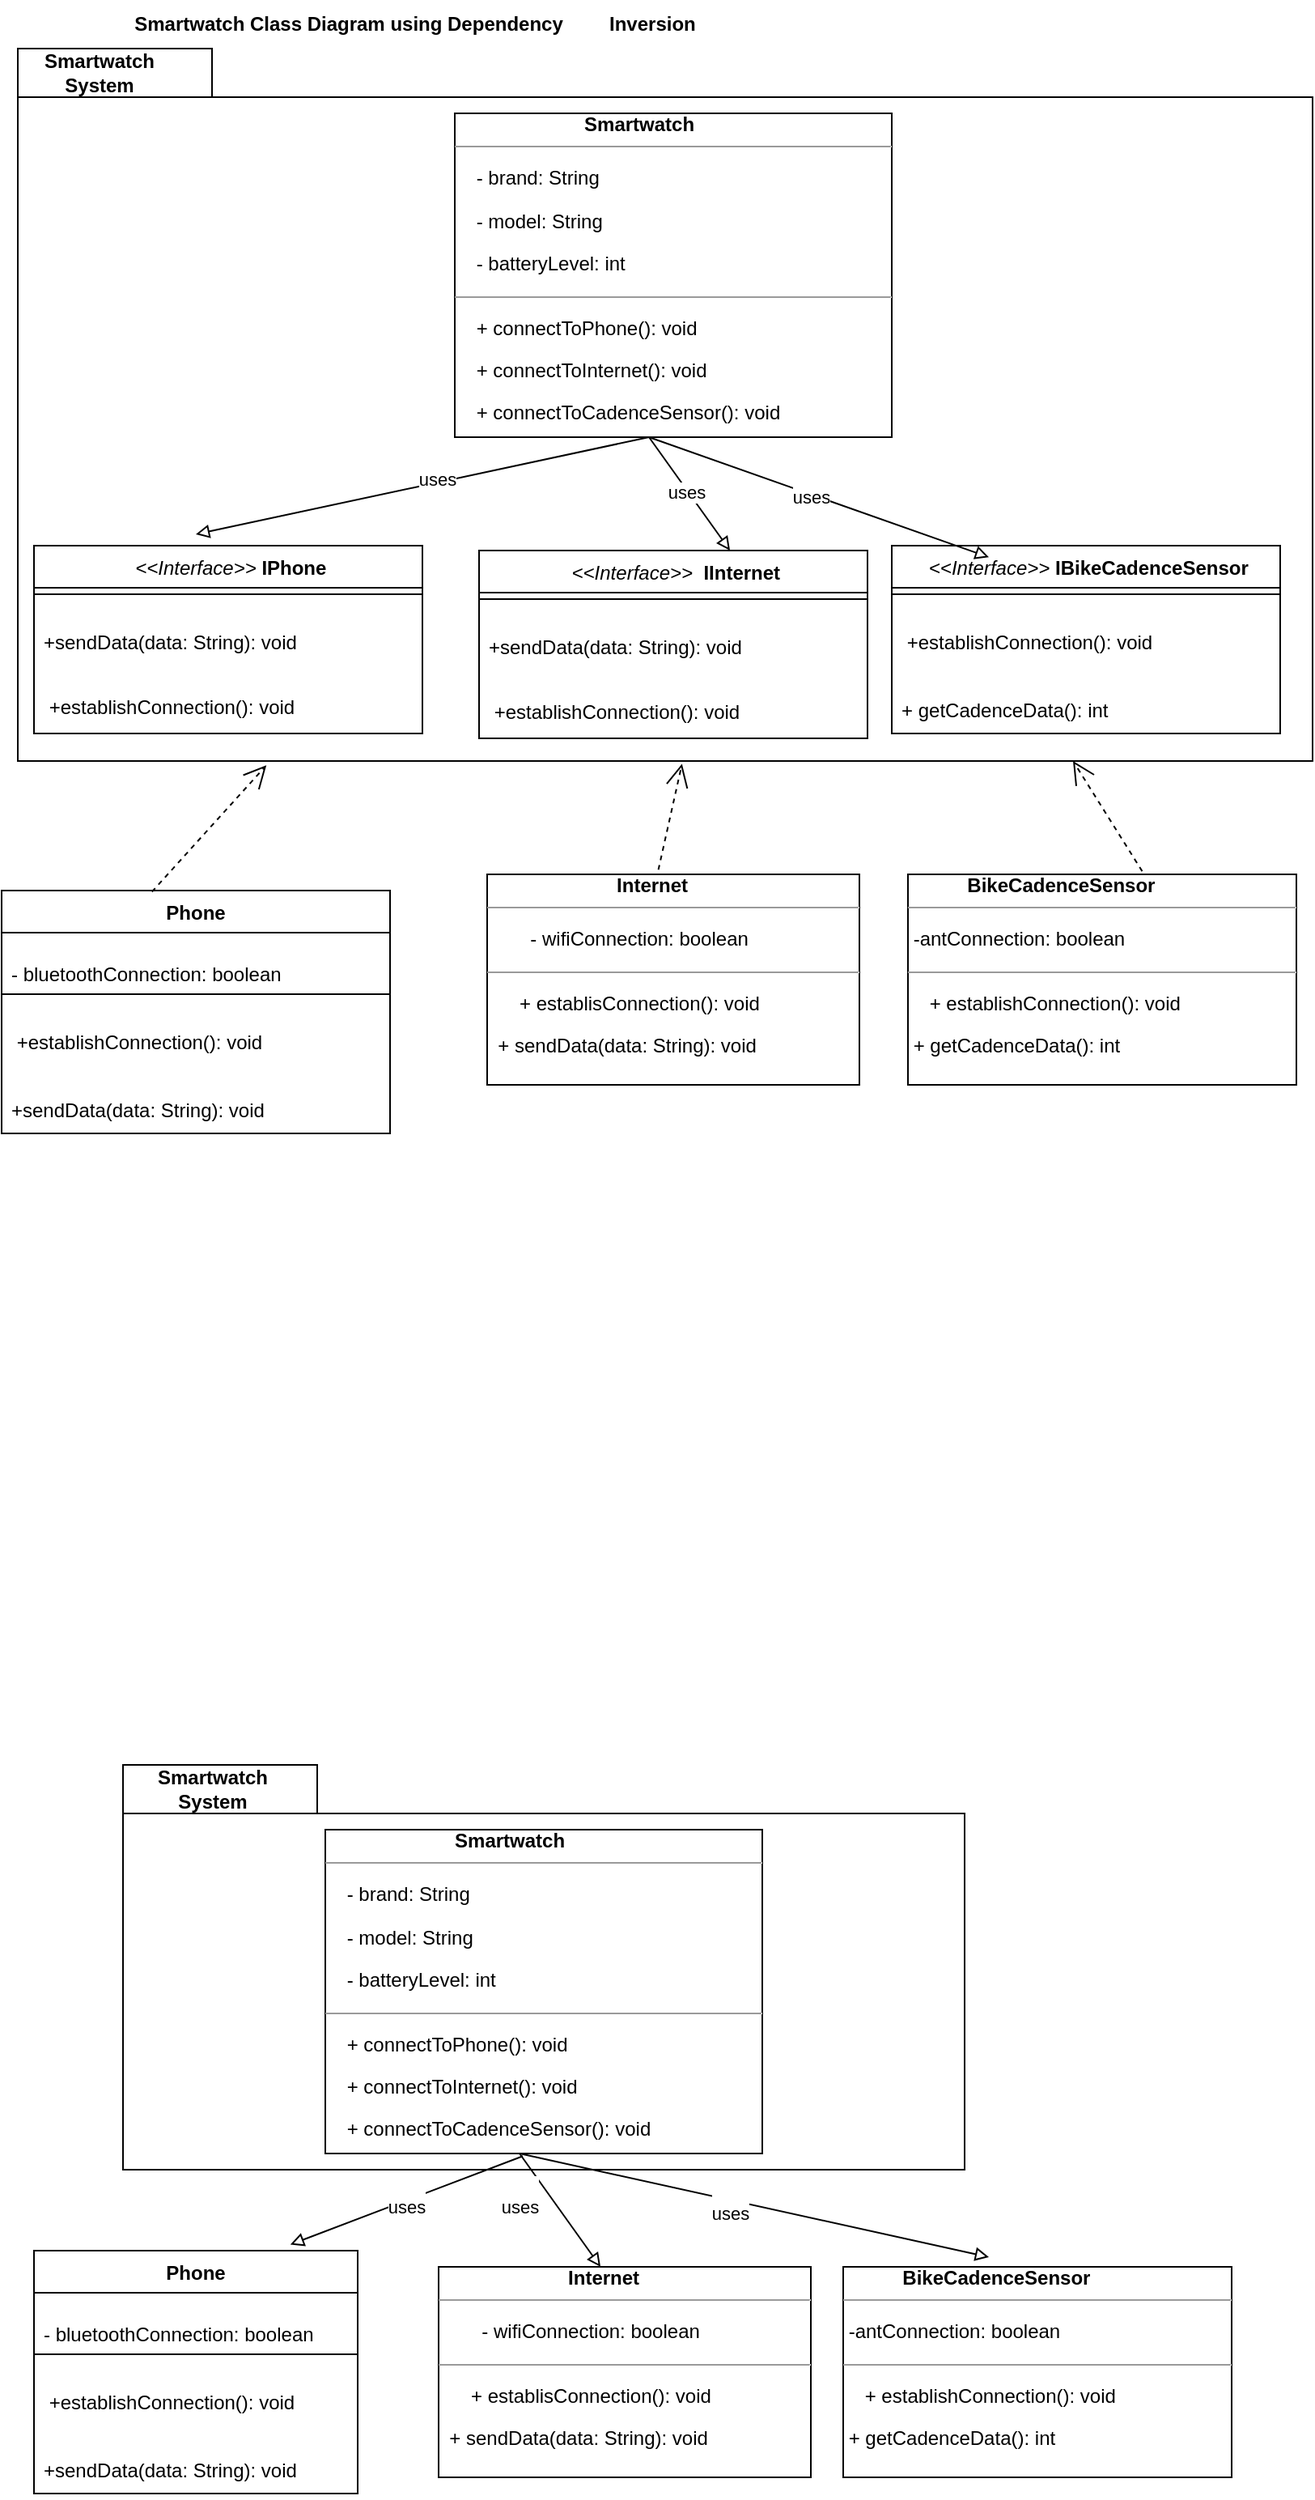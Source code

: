 <mxfile version="22.1.3" type="github">
  <diagram name="Page-1" id="DkKVMScl8lwrm83scWRC">
    <mxGraphModel dx="947" dy="1519" grid="1" gridSize="10" guides="1" tooltips="1" connect="1" arrows="1" fold="1" page="1" pageScale="1" pageWidth="850" pageHeight="1100" math="0" shadow="0">
      <root>
        <mxCell id="0" />
        <mxCell id="1" parent="0" />
        <mxCell id="_1HCicG4u0PcO_wvaeoa-1" value="" style="shape=folder;fontStyle=1;spacingTop=10;tabWidth=120;tabHeight=30;tabPosition=left;html=1;whiteSpace=wrap;" vertex="1" parent="1">
          <mxGeometry x="30" y="-1050" width="800" height="440" as="geometry" />
        </mxCell>
        <mxCell id="_1HCicG4u0PcO_wvaeoa-5" value="Smartwatch&lt;br/&gt;System" style="text;align=center;fontStyle=1;verticalAlign=middle;spacingLeft=3;spacingRight=3;strokeColor=none;rotatable=0;points=[[0,0.5],[1,0.5]];portConstraint=eastwest;html=1;" vertex="1" parent="1">
          <mxGeometry x="30" y="-1050" width="100" height="30" as="geometry" />
        </mxCell>
        <mxCell id="_1HCicG4u0PcO_wvaeoa-11" value="Phone" style="swimlane;fontStyle=1;align=center;verticalAlign=top;childLayout=stackLayout;horizontal=1;startSize=26;horizontalStack=0;resizeParent=1;resizeParentMax=0;resizeLast=0;collapsible=1;marginBottom=0;whiteSpace=wrap;html=1;" vertex="1" parent="1">
          <mxGeometry x="20" y="-530" width="240" height="150" as="geometry" />
        </mxCell>
        <mxCell id="_1HCicG4u0PcO_wvaeoa-12" value="&lt;p class=&quot;MsoNormal&quot;&gt;- bluetoothConnection: boolean&lt;/p&gt;" style="text;strokeColor=none;fillColor=none;align=left;verticalAlign=top;spacingLeft=4;spacingRight=4;overflow=hidden;rotatable=0;points=[[0,0.5],[1,0.5]];portConstraint=eastwest;whiteSpace=wrap;html=1;" vertex="1" parent="_1HCicG4u0PcO_wvaeoa-11">
          <mxGeometry y="26" width="240" height="34" as="geometry" />
        </mxCell>
        <mxCell id="_1HCicG4u0PcO_wvaeoa-13" value="" style="line;strokeWidth=1;fillColor=none;align=left;verticalAlign=middle;spacingTop=-1;spacingLeft=3;spacingRight=3;rotatable=0;labelPosition=right;points=[];portConstraint=eastwest;strokeColor=inherit;" vertex="1" parent="_1HCicG4u0PcO_wvaeoa-11">
          <mxGeometry y="60" width="240" height="8" as="geometry" />
        </mxCell>
        <mxCell id="_1HCicG4u0PcO_wvaeoa-16" value="&lt;p class=&quot;MsoNormal&quot;&gt;&amp;nbsp;+establishConnection(): void&lt;br&gt;&lt;/p&gt;" style="text;strokeColor=none;fillColor=none;align=left;verticalAlign=top;spacingLeft=4;spacingRight=4;overflow=hidden;rotatable=0;points=[[0,0.5],[1,0.5]];portConstraint=eastwest;whiteSpace=wrap;html=1;" vertex="1" parent="_1HCicG4u0PcO_wvaeoa-11">
          <mxGeometry y="68" width="240" height="42" as="geometry" />
        </mxCell>
        <mxCell id="_1HCicG4u0PcO_wvaeoa-14" value="&lt;p class=&quot;MsoNormal&quot;&gt;&lt;/p&gt;&lt;p class=&quot;MsoNormal&quot;&gt;&lt;span lang=&quot;en-KE&quot;&gt;+sendData(data: String): void&lt;/span&gt;&lt;/p&gt;" style="text;strokeColor=none;fillColor=none;align=left;verticalAlign=top;spacingLeft=4;spacingRight=4;overflow=hidden;rotatable=0;points=[[0,0.5],[1,0.5]];portConstraint=eastwest;whiteSpace=wrap;html=1;" vertex="1" parent="_1HCicG4u0PcO_wvaeoa-11">
          <mxGeometry y="110" width="240" height="40" as="geometry" />
        </mxCell>
        <mxCell id="_1HCicG4u0PcO_wvaeoa-15" value="&amp;nbsp; &amp;nbsp; &amp;nbsp; &amp;nbsp; &amp;nbsp; &amp;nbsp; &amp;nbsp; &amp;nbsp; &amp;nbsp; &amp;nbsp; &amp;nbsp; &amp;nbsp;&lt;b&gt; Smartwatch&lt;/b&gt;&amp;nbsp;&lt;br&gt;&lt;hr size=&quot;1&quot;&gt;&lt;p class=&quot;MsoNormal&quot;&gt;&amp;nbsp; &amp;nbsp; - brand: String&lt;/p&gt;&lt;p class=&quot;MsoNormal&quot;&gt;&lt;span lang=&quot;EN-US&quot;&gt;&amp;nbsp;&amp;nbsp;&amp;nbsp; - model: String&lt;/span&gt;&lt;/p&gt;&lt;p class=&quot;MsoNormal&quot;&gt;&lt;span lang=&quot;EN-US&quot;&gt;&amp;nbsp;&amp;nbsp;&amp;nbsp; - batteryLevel: int&lt;/span&gt;&lt;/p&gt;&lt;hr size=&quot;1&quot;&gt;&lt;p class=&quot;MsoNormal&quot;&gt;&amp;nbsp; &amp;nbsp; + connectToPhone(): void&lt;/p&gt;&lt;p class=&quot;MsoNormal&quot;&gt;&lt;span lang=&quot;EN-US&quot;&gt;&amp;nbsp;&amp;nbsp;&amp;nbsp; + connectToInternet(): void&lt;/span&gt;&lt;/p&gt;&lt;p class=&quot;MsoNormal&quot;&gt;&lt;span lang=&quot;EN-US&quot;&gt;&amp;nbsp;&amp;nbsp;&amp;nbsp; + connectToCadenceSensor(): void&lt;/span&gt;&lt;/p&gt;" style="verticalAlign=top;align=left;overflow=fill;fontSize=12;fontFamily=Helvetica;html=1;whiteSpace=wrap;" vertex="1" parent="1">
          <mxGeometry x="300" y="-1010" width="270" height="200" as="geometry" />
        </mxCell>
        <mxCell id="_1HCicG4u0PcO_wvaeoa-19" value="&amp;nbsp; &amp;nbsp; &amp;nbsp; &amp;nbsp; &amp;nbsp; &amp;nbsp; &amp;nbsp; &amp;nbsp; &amp;nbsp; &amp;nbsp; &amp;nbsp; &lt;b&gt;&amp;nbsp;&amp;nbsp;Internet&lt;/b&gt;&lt;br&gt;&lt;hr size=&quot;1&quot;&gt;&lt;p class=&quot;MsoNormal&quot;&gt;&amp;nbsp; &amp;nbsp; &amp;nbsp;&amp;nbsp;&amp;nbsp; &lt;span style=&quot;background-color: initial;&quot;&gt;- wifiConnection: boolean&lt;/span&gt;&lt;br&gt;&lt;/p&gt;&lt;p class=&quot;MsoNormal&quot;&gt;&lt;span lang=&quot;EN-US&quot;&gt;&lt;/span&gt;&lt;/p&gt;&lt;hr size=&quot;1&quot;&gt;&lt;p class=&quot;MsoNormal&quot;&gt;&amp;nbsp; &amp;nbsp;&amp;nbsp;&amp;nbsp; &lt;span style=&quot;background-color: initial;&quot;&gt;+ establisConnection(): void&lt;/span&gt;&lt;/p&gt;&lt;span style=&quot;background-color: initial;&quot;&gt;&amp;nbsp; + sendData(data: String): void&lt;/span&gt;" style="verticalAlign=top;align=left;overflow=fill;fontSize=12;fontFamily=Helvetica;html=1;whiteSpace=wrap;" vertex="1" parent="1">
          <mxGeometry x="320" y="-540" width="230" height="130" as="geometry" />
        </mxCell>
        <mxCell id="_1HCicG4u0PcO_wvaeoa-20" value="&amp;nbsp; &amp;nbsp; &amp;nbsp; &amp;nbsp; &amp;nbsp; &lt;b&gt;&amp;nbsp;BikeCadenceSensor&amp;nbsp;&lt;/b&gt;&lt;br&gt;&lt;hr size=&quot;1&quot;&gt;&lt;p class=&quot;MsoNormal&quot;&gt;&amp;nbsp;-antConnection: boolean&lt;br&gt;&lt;/p&gt;&lt;p class=&quot;MsoNormal&quot;&gt;&lt;span lang=&quot;EN-US&quot;&gt;&lt;/span&gt;&lt;/p&gt;&lt;p class=&quot;MsoNormal&quot;&gt;&lt;span lang=&quot;EN-US&quot;&gt;&lt;/span&gt;&lt;/p&gt;&lt;hr size=&quot;1&quot;&gt;&lt;p class=&quot;MsoNormal&quot;&gt;&amp;nbsp;&amp;nbsp;&amp;nbsp; &lt;span style=&quot;background-color: initial;&quot;&gt;+ establishConnection(): void&lt;/span&gt;&lt;/p&gt;&lt;p class=&quot;MsoNormal&quot;&gt;&lt;span lang=&quot;EN-US&quot;&gt;&amp;nbsp;+ getCadenceData(): int&lt;/span&gt;&lt;/p&gt;" style="verticalAlign=top;align=left;overflow=fill;fontSize=12;fontFamily=Helvetica;html=1;whiteSpace=wrap;" vertex="1" parent="1">
          <mxGeometry x="580" y="-540" width="240" height="130" as="geometry" />
        </mxCell>
        <mxCell id="_1HCicG4u0PcO_wvaeoa-22" value="&lt;i style=&quot;border-color: var(--border-color); font-weight: 400;&quot;&gt;&amp;nbsp;&amp;lt;&amp;lt;Interface&amp;gt;&amp;gt;&amp;nbsp;&lt;/i&gt;IPhone" style="swimlane;fontStyle=1;align=center;verticalAlign=top;childLayout=stackLayout;horizontal=1;startSize=26;horizontalStack=0;resizeParent=1;resizeParentMax=0;resizeLast=0;collapsible=1;marginBottom=0;whiteSpace=wrap;html=1;" vertex="1" parent="1">
          <mxGeometry x="40" y="-743" width="240" height="116" as="geometry" />
        </mxCell>
        <mxCell id="_1HCicG4u0PcO_wvaeoa-24" value="" style="line;strokeWidth=1;fillColor=none;align=left;verticalAlign=middle;spacingTop=-1;spacingLeft=3;spacingRight=3;rotatable=0;labelPosition=right;points=[];portConstraint=eastwest;strokeColor=inherit;" vertex="1" parent="_1HCicG4u0PcO_wvaeoa-22">
          <mxGeometry y="26" width="240" height="8" as="geometry" />
        </mxCell>
        <mxCell id="_1HCicG4u0PcO_wvaeoa-26" value="&lt;p class=&quot;MsoNormal&quot;&gt;&lt;/p&gt;&lt;p class=&quot;MsoNormal&quot;&gt;&lt;span lang=&quot;en-KE&quot;&gt;+sendData(data: String): void&lt;/span&gt;&lt;/p&gt;" style="text;strokeColor=none;fillColor=none;align=left;verticalAlign=top;spacingLeft=4;spacingRight=4;overflow=hidden;rotatable=0;points=[[0,0.5],[1,0.5]];portConstraint=eastwest;whiteSpace=wrap;html=1;" vertex="1" parent="_1HCicG4u0PcO_wvaeoa-22">
          <mxGeometry y="34" width="240" height="40" as="geometry" />
        </mxCell>
        <mxCell id="_1HCicG4u0PcO_wvaeoa-25" value="&lt;p class=&quot;MsoNormal&quot;&gt;&amp;nbsp;+establishConnection(): void&lt;br&gt;&lt;/p&gt;" style="text;strokeColor=none;fillColor=none;align=left;verticalAlign=top;spacingLeft=4;spacingRight=4;overflow=hidden;rotatable=0;points=[[0,0.5],[1,0.5]];portConstraint=eastwest;whiteSpace=wrap;html=1;" vertex="1" parent="_1HCicG4u0PcO_wvaeoa-22">
          <mxGeometry y="74" width="240" height="42" as="geometry" />
        </mxCell>
        <mxCell id="_1HCicG4u0PcO_wvaeoa-32" value="&lt;i style=&quot;border-color: var(--border-color); font-weight: 400;&quot;&gt;&amp;nbsp;&amp;lt;&amp;lt;Interface&amp;gt;&amp;gt;&amp;nbsp;&lt;/i&gt;&lt;b style=&quot;border-color: var(--border-color); text-align: left;&quot;&gt;IBikeCadenceSensor&lt;/b&gt;" style="swimlane;fontStyle=1;align=center;verticalAlign=top;childLayout=stackLayout;horizontal=1;startSize=26;horizontalStack=0;resizeParent=1;resizeParentMax=0;resizeLast=0;collapsible=1;marginBottom=0;whiteSpace=wrap;html=1;" vertex="1" parent="1">
          <mxGeometry x="570" y="-743" width="240" height="116" as="geometry" />
        </mxCell>
        <mxCell id="_1HCicG4u0PcO_wvaeoa-33" value="" style="line;strokeWidth=1;fillColor=none;align=left;verticalAlign=middle;spacingTop=-1;spacingLeft=3;spacingRight=3;rotatable=0;labelPosition=right;points=[];portConstraint=eastwest;strokeColor=inherit;" vertex="1" parent="_1HCicG4u0PcO_wvaeoa-32">
          <mxGeometry y="26" width="240" height="8" as="geometry" />
        </mxCell>
        <mxCell id="_1HCicG4u0PcO_wvaeoa-34" value="&lt;p class=&quot;MsoNormal&quot;&gt;&amp;nbsp;+establishConnection(): void&lt;br&gt;&lt;/p&gt;" style="text;strokeColor=none;fillColor=none;align=left;verticalAlign=top;spacingLeft=4;spacingRight=4;overflow=hidden;rotatable=0;points=[[0,0.5],[1,0.5]];portConstraint=eastwest;whiteSpace=wrap;html=1;" vertex="1" parent="_1HCicG4u0PcO_wvaeoa-32">
          <mxGeometry y="34" width="240" height="42" as="geometry" />
        </mxCell>
        <mxCell id="_1HCicG4u0PcO_wvaeoa-35" value="&lt;p class=&quot;MsoNormal&quot;&gt;&lt;/p&gt;&lt;p class=&quot;MsoNormal&quot;&gt;+ getCadenceData(): int&lt;br&gt;&lt;/p&gt;" style="text;strokeColor=none;fillColor=none;align=left;verticalAlign=top;spacingLeft=4;spacingRight=4;overflow=hidden;rotatable=0;points=[[0,0.5],[1,0.5]];portConstraint=eastwest;whiteSpace=wrap;html=1;" vertex="1" parent="_1HCicG4u0PcO_wvaeoa-32">
          <mxGeometry y="76" width="240" height="40" as="geometry" />
        </mxCell>
        <mxCell id="_1HCicG4u0PcO_wvaeoa-36" value="&lt;i style=&quot;border-color: var(--border-color); font-weight: 400;&quot;&gt;&amp;nbsp;&amp;lt;&amp;lt;Interface&amp;gt;&amp;gt;&amp;nbsp;&lt;/i&gt;&lt;b style=&quot;border-color: var(--border-color); text-align: left;&quot;&gt;&amp;nbsp;IInternet&lt;/b&gt;" style="swimlane;fontStyle=1;align=center;verticalAlign=top;childLayout=stackLayout;horizontal=1;startSize=26;horizontalStack=0;resizeParent=1;resizeParentMax=0;resizeLast=0;collapsible=1;marginBottom=0;whiteSpace=wrap;html=1;" vertex="1" parent="1">
          <mxGeometry x="315" y="-740" width="240" height="116" as="geometry" />
        </mxCell>
        <mxCell id="_1HCicG4u0PcO_wvaeoa-37" value="" style="line;strokeWidth=1;fillColor=none;align=left;verticalAlign=middle;spacingTop=-1;spacingLeft=3;spacingRight=3;rotatable=0;labelPosition=right;points=[];portConstraint=eastwest;strokeColor=inherit;" vertex="1" parent="_1HCicG4u0PcO_wvaeoa-36">
          <mxGeometry y="26" width="240" height="8" as="geometry" />
        </mxCell>
        <mxCell id="_1HCicG4u0PcO_wvaeoa-39" value="&lt;p class=&quot;MsoNormal&quot;&gt;&lt;/p&gt;&lt;p class=&quot;MsoNormal&quot;&gt;&lt;span lang=&quot;en-KE&quot;&gt;+sendData(data: String): void&lt;/span&gt;&lt;/p&gt;" style="text;strokeColor=none;fillColor=none;align=left;verticalAlign=top;spacingLeft=4;spacingRight=4;overflow=hidden;rotatable=0;points=[[0,0.5],[1,0.5]];portConstraint=eastwest;whiteSpace=wrap;html=1;" vertex="1" parent="_1HCicG4u0PcO_wvaeoa-36">
          <mxGeometry y="34" width="240" height="40" as="geometry" />
        </mxCell>
        <mxCell id="_1HCicG4u0PcO_wvaeoa-38" value="&lt;p class=&quot;MsoNormal&quot;&gt;&amp;nbsp;+establishConnection(): void&lt;br&gt;&lt;/p&gt;" style="text;strokeColor=none;fillColor=none;align=left;verticalAlign=top;spacingLeft=4;spacingRight=4;overflow=hidden;rotatable=0;points=[[0,0.5],[1,0.5]];portConstraint=eastwest;whiteSpace=wrap;html=1;" vertex="1" parent="_1HCicG4u0PcO_wvaeoa-36">
          <mxGeometry y="74" width="240" height="42" as="geometry" />
        </mxCell>
        <mxCell id="_1HCicG4u0PcO_wvaeoa-44" value="" style="endArrow=open;endSize=12;dashed=1;html=1;rounded=0;entryX=0.192;entryY=1.006;entryDx=0;entryDy=0;entryPerimeter=0;exitX=0.387;exitY=0.005;exitDx=0;exitDy=0;exitPerimeter=0;" edge="1" parent="1" source="_1HCicG4u0PcO_wvaeoa-11" target="_1HCicG4u0PcO_wvaeoa-1">
          <mxGeometry width="160" relative="1" as="geometry">
            <mxPoint x="110" y="-560" as="sourcePoint" />
            <mxPoint x="270" y="-560" as="targetPoint" />
          </mxGeometry>
        </mxCell>
        <mxCell id="_1HCicG4u0PcO_wvaeoa-45" value="" style="endArrow=open;endSize=12;dashed=1;html=1;rounded=0;entryX=0.815;entryY=1;entryDx=0;entryDy=0;entryPerimeter=0;exitX=0.603;exitY=-0.015;exitDx=0;exitDy=0;exitPerimeter=0;" edge="1" parent="1" source="_1HCicG4u0PcO_wvaeoa-20" target="_1HCicG4u0PcO_wvaeoa-1">
          <mxGeometry width="160" relative="1" as="geometry">
            <mxPoint x="600" y="-534" as="sourcePoint" />
            <mxPoint x="677" y="-590" as="targetPoint" />
          </mxGeometry>
        </mxCell>
        <mxCell id="_1HCicG4u0PcO_wvaeoa-46" value="" style="endArrow=open;endSize=12;dashed=1;html=1;rounded=0;entryX=0.513;entryY=1.004;entryDx=0;entryDy=0;entryPerimeter=0;exitX=0.46;exitY=-0.022;exitDx=0;exitDy=0;exitPerimeter=0;" edge="1" parent="1" source="_1HCicG4u0PcO_wvaeoa-19" target="_1HCicG4u0PcO_wvaeoa-1">
          <mxGeometry width="160" relative="1" as="geometry">
            <mxPoint x="350" y="-530" as="sourcePoint" />
            <mxPoint x="427" y="-586" as="targetPoint" />
          </mxGeometry>
        </mxCell>
        <mxCell id="_1HCicG4u0PcO_wvaeoa-54" value="" style="endArrow=block;dashed=0;endFill=0;html=1;rounded=0;entryX=0.646;entryY=0;entryDx=0;entryDy=0;entryPerimeter=0;" edge="1" parent="1" target="_1HCicG4u0PcO_wvaeoa-36">
          <mxGeometry x="-0.347" y="-27" width="160" relative="1" as="geometry">
            <mxPoint x="420" y="-810" as="sourcePoint" />
            <mxPoint x="470" y="-750" as="targetPoint" />
            <Array as="points" />
            <mxPoint as="offset" />
          </mxGeometry>
        </mxCell>
        <mxCell id="_1HCicG4u0PcO_wvaeoa-94" value="uses" style="edgeLabel;html=1;align=center;verticalAlign=middle;resizable=0;points=[];" vertex="1" connectable="0" parent="_1HCicG4u0PcO_wvaeoa-54">
          <mxGeometry x="-0.059" y="-2" relative="1" as="geometry">
            <mxPoint x="1" as="offset" />
          </mxGeometry>
        </mxCell>
        <mxCell id="_1HCicG4u0PcO_wvaeoa-64" value="" style="shape=folder;fontStyle=1;spacingTop=10;tabWidth=120;tabHeight=30;tabPosition=left;html=1;whiteSpace=wrap;" vertex="1" parent="1">
          <mxGeometry x="95" y="10" width="520" height="250" as="geometry" />
        </mxCell>
        <mxCell id="_1HCicG4u0PcO_wvaeoa-65" value="Smartwatch&lt;br/&gt;System" style="text;align=center;fontStyle=1;verticalAlign=middle;spacingLeft=3;spacingRight=3;strokeColor=none;rotatable=0;points=[[0,0.5],[1,0.5]];portConstraint=eastwest;html=1;" vertex="1" parent="1">
          <mxGeometry x="100" y="10" width="100" height="30" as="geometry" />
        </mxCell>
        <mxCell id="_1HCicG4u0PcO_wvaeoa-66" value="Phone" style="swimlane;fontStyle=1;align=center;verticalAlign=top;childLayout=stackLayout;horizontal=1;startSize=26;horizontalStack=0;resizeParent=1;resizeParentMax=0;resizeLast=0;collapsible=1;marginBottom=0;whiteSpace=wrap;html=1;" vertex="1" parent="1">
          <mxGeometry x="40" y="310" width="200" height="150" as="geometry" />
        </mxCell>
        <mxCell id="_1HCicG4u0PcO_wvaeoa-67" value="&lt;p class=&quot;MsoNormal&quot;&gt;- bluetoothConnection: boolean&lt;/p&gt;" style="text;strokeColor=none;fillColor=none;align=left;verticalAlign=top;spacingLeft=4;spacingRight=4;overflow=hidden;rotatable=0;points=[[0,0.5],[1,0.5]];portConstraint=eastwest;whiteSpace=wrap;html=1;" vertex="1" parent="_1HCicG4u0PcO_wvaeoa-66">
          <mxGeometry y="26" width="200" height="34" as="geometry" />
        </mxCell>
        <mxCell id="_1HCicG4u0PcO_wvaeoa-68" value="" style="line;strokeWidth=1;fillColor=none;align=left;verticalAlign=middle;spacingTop=-1;spacingLeft=3;spacingRight=3;rotatable=0;labelPosition=right;points=[];portConstraint=eastwest;strokeColor=inherit;" vertex="1" parent="_1HCicG4u0PcO_wvaeoa-66">
          <mxGeometry y="60" width="200" height="8" as="geometry" />
        </mxCell>
        <mxCell id="_1HCicG4u0PcO_wvaeoa-69" value="&lt;p class=&quot;MsoNormal&quot;&gt;&amp;nbsp;+establishConnection(): void&lt;br&gt;&lt;/p&gt;" style="text;strokeColor=none;fillColor=none;align=left;verticalAlign=top;spacingLeft=4;spacingRight=4;overflow=hidden;rotatable=0;points=[[0,0.5],[1,0.5]];portConstraint=eastwest;whiteSpace=wrap;html=1;" vertex="1" parent="_1HCicG4u0PcO_wvaeoa-66">
          <mxGeometry y="68" width="200" height="42" as="geometry" />
        </mxCell>
        <mxCell id="_1HCicG4u0PcO_wvaeoa-70" value="&lt;p class=&quot;MsoNormal&quot;&gt;&lt;/p&gt;&lt;p class=&quot;MsoNormal&quot;&gt;&lt;span lang=&quot;en-KE&quot;&gt;+sendData(data: String): void&lt;/span&gt;&lt;/p&gt;" style="text;strokeColor=none;fillColor=none;align=left;verticalAlign=top;spacingLeft=4;spacingRight=4;overflow=hidden;rotatable=0;points=[[0,0.5],[1,0.5]];portConstraint=eastwest;whiteSpace=wrap;html=1;" vertex="1" parent="_1HCicG4u0PcO_wvaeoa-66">
          <mxGeometry y="110" width="200" height="40" as="geometry" />
        </mxCell>
        <mxCell id="_1HCicG4u0PcO_wvaeoa-71" value="&amp;nbsp; &amp;nbsp; &amp;nbsp; &amp;nbsp; &amp;nbsp; &amp;nbsp; &amp;nbsp; &amp;nbsp; &amp;nbsp; &amp;nbsp; &amp;nbsp; &amp;nbsp;&lt;b&gt; Smartwatch&lt;/b&gt;&amp;nbsp;&lt;br&gt;&lt;hr size=&quot;1&quot;&gt;&lt;p class=&quot;MsoNormal&quot;&gt;&amp;nbsp; &amp;nbsp; - brand: String&lt;/p&gt;&lt;p class=&quot;MsoNormal&quot;&gt;&lt;span lang=&quot;EN-US&quot;&gt;&amp;nbsp;&amp;nbsp;&amp;nbsp; - model: String&lt;/span&gt;&lt;/p&gt;&lt;p class=&quot;MsoNormal&quot;&gt;&lt;span lang=&quot;EN-US&quot;&gt;&amp;nbsp;&amp;nbsp;&amp;nbsp; - batteryLevel: int&lt;/span&gt;&lt;/p&gt;&lt;hr size=&quot;1&quot;&gt;&lt;p class=&quot;MsoNormal&quot;&gt;&amp;nbsp; &amp;nbsp; + connectToPhone(): void&lt;/p&gt;&lt;p class=&quot;MsoNormal&quot;&gt;&lt;span lang=&quot;EN-US&quot;&gt;&amp;nbsp;&amp;nbsp;&amp;nbsp; + connectToInternet(): void&lt;/span&gt;&lt;/p&gt;&lt;p class=&quot;MsoNormal&quot;&gt;&lt;span lang=&quot;EN-US&quot;&gt;&amp;nbsp;&amp;nbsp;&amp;nbsp; + connectToCadenceSensor(): void&lt;/span&gt;&lt;/p&gt;" style="verticalAlign=top;align=left;overflow=fill;fontSize=12;fontFamily=Helvetica;html=1;whiteSpace=wrap;" vertex="1" parent="1">
          <mxGeometry x="220" y="50" width="270" height="200" as="geometry" />
        </mxCell>
        <mxCell id="_1HCicG4u0PcO_wvaeoa-72" value="&amp;nbsp; &amp;nbsp; &amp;nbsp; &amp;nbsp; &amp;nbsp; &amp;nbsp; &amp;nbsp; &amp;nbsp; &amp;nbsp; &amp;nbsp; &amp;nbsp; &lt;b&gt;&amp;nbsp;&amp;nbsp;Internet&lt;/b&gt;&lt;br&gt;&lt;hr size=&quot;1&quot;&gt;&lt;p class=&quot;MsoNormal&quot;&gt;&amp;nbsp; &amp;nbsp; &amp;nbsp;&amp;nbsp;&amp;nbsp; &lt;span style=&quot;background-color: initial;&quot;&gt;- wifiConnection: boolean&lt;/span&gt;&lt;br&gt;&lt;/p&gt;&lt;p class=&quot;MsoNormal&quot;&gt;&lt;span lang=&quot;EN-US&quot;&gt;&lt;/span&gt;&lt;/p&gt;&lt;hr size=&quot;1&quot;&gt;&lt;p class=&quot;MsoNormal&quot;&gt;&amp;nbsp; &amp;nbsp;&amp;nbsp;&amp;nbsp; &lt;span style=&quot;background-color: initial;&quot;&gt;+ establisConnection(): void&lt;/span&gt;&lt;/p&gt;&lt;span style=&quot;background-color: initial;&quot;&gt;&amp;nbsp; + sendData(data: String): void&lt;/span&gt;" style="verticalAlign=top;align=left;overflow=fill;fontSize=12;fontFamily=Helvetica;html=1;whiteSpace=wrap;" vertex="1" parent="1">
          <mxGeometry x="290" y="320" width="230" height="130" as="geometry" />
        </mxCell>
        <mxCell id="_1HCicG4u0PcO_wvaeoa-73" value="&amp;nbsp; &amp;nbsp; &amp;nbsp; &amp;nbsp; &amp;nbsp; &lt;b&gt;&amp;nbsp;BikeCadenceSensor&amp;nbsp;&lt;/b&gt;&lt;br&gt;&lt;hr size=&quot;1&quot;&gt;&lt;p class=&quot;MsoNormal&quot;&gt;&amp;nbsp;-antConnection: boolean&lt;br&gt;&lt;/p&gt;&lt;p class=&quot;MsoNormal&quot;&gt;&lt;span lang=&quot;EN-US&quot;&gt;&lt;/span&gt;&lt;/p&gt;&lt;p class=&quot;MsoNormal&quot;&gt;&lt;span lang=&quot;EN-US&quot;&gt;&lt;/span&gt;&lt;/p&gt;&lt;hr size=&quot;1&quot;&gt;&lt;p class=&quot;MsoNormal&quot;&gt;&amp;nbsp;&amp;nbsp;&amp;nbsp; &lt;span style=&quot;background-color: initial;&quot;&gt;+ establishConnection(): void&lt;/span&gt;&lt;/p&gt;&lt;p class=&quot;MsoNormal&quot;&gt;&lt;span lang=&quot;EN-US&quot;&gt;&amp;nbsp;+ getCadenceData(): int&lt;/span&gt;&lt;/p&gt;" style="verticalAlign=top;align=left;overflow=fill;fontSize=12;fontFamily=Helvetica;html=1;whiteSpace=wrap;" vertex="1" parent="1">
          <mxGeometry x="540" y="320" width="240" height="130" as="geometry" />
        </mxCell>
        <mxCell id="_1HCicG4u0PcO_wvaeoa-90" value="&#xa;&lt;span style=&quot;color: rgb(0, 0, 0); font-family: Helvetica; font-size: 11px; font-style: normal; font-variant-ligatures: normal; font-variant-caps: normal; font-weight: 400; letter-spacing: normal; orphans: 2; text-align: center; text-indent: 0px; text-transform: none; widows: 2; word-spacing: 0px; -webkit-text-stroke-width: 0px; background-color: rgb(255, 255, 255); text-decoration-thickness: initial; text-decoration-style: initial; text-decoration-color: initial; float: none; display: inline !important;&quot;&gt;uses&lt;/span&gt;&#xa;&#xa;" style="endArrow=block;block=1;endFill=0;html=1;rounded=0;entryX=0.646;entryY=0;entryDx=0;entryDy=0;entryPerimeter=0;" edge="1" parent="1">
          <mxGeometry x="-0.244" y="-23" width="160" relative="1" as="geometry">
            <mxPoint x="340" y="250" as="sourcePoint" />
            <mxPoint x="390.04" y="320" as="targetPoint" />
            <Array as="points" />
            <mxPoint as="offset" />
          </mxGeometry>
        </mxCell>
        <mxCell id="_1HCicG4u0PcO_wvaeoa-91" value="&lt;br&gt;&lt;span style=&quot;color: rgb(0, 0, 0); font-family: Helvetica; font-size: 11px; font-style: normal; font-variant-ligatures: normal; font-variant-caps: normal; font-weight: 400; letter-spacing: normal; orphans: 2; text-align: center; text-indent: 0px; text-transform: none; widows: 2; word-spacing: 0px; -webkit-text-stroke-width: 0px; background-color: rgb(255, 255, 255); text-decoration-thickness: initial; text-decoration-style: initial; text-decoration-color: initial; float: none; display: inline !important;&quot;&gt;uses&lt;/span&gt;" style="endArrow=block;block=1;endFill=0;html=1;rounded=0;" edge="1" parent="1">
          <mxGeometry x="-0.102" y="-1" width="160" relative="1" as="geometry">
            <mxPoint x="340" y="250" as="sourcePoint" />
            <mxPoint x="630" y="314" as="targetPoint" />
            <Array as="points" />
            <mxPoint as="offset" />
          </mxGeometry>
        </mxCell>
        <mxCell id="_1HCicG4u0PcO_wvaeoa-92" value="&#xa;&lt;span style=&quot;color: rgb(0, 0, 0); font-family: Helvetica; font-size: 11px; font-style: normal; font-variant-ligatures: normal; font-variant-caps: normal; font-weight: 400; letter-spacing: normal; orphans: 2; text-align: center; text-indent: 0px; text-transform: none; widows: 2; word-spacing: 0px; -webkit-text-stroke-width: 0px; background-color: rgb(255, 255, 255); text-decoration-thickness: initial; text-decoration-style: initial; text-decoration-color: initial; float: none; display: inline !important;&quot;&gt;uses&lt;/span&gt;&#xa;&#xa;" style="endArrow=block;block=1;endFill=0;html=1;rounded=0;entryX=0.792;entryY=-0.025;entryDx=0;entryDy=0;entryPerimeter=0;exitX=0.452;exitY=1.008;exitDx=0;exitDy=0;exitPerimeter=0;" edge="1" parent="1" source="_1HCicG4u0PcO_wvaeoa-71" target="_1HCicG4u0PcO_wvaeoa-66">
          <mxGeometry x="0.054" y="10" width="160" relative="1" as="geometry">
            <mxPoint x="320" y="250" as="sourcePoint" />
            <mxPoint x="370.04" y="320" as="targetPoint" />
            <Array as="points" />
            <mxPoint as="offset" />
          </mxGeometry>
        </mxCell>
        <mxCell id="_1HCicG4u0PcO_wvaeoa-103" value="" style="endArrow=block;dashed=0;endFill=0;html=1;rounded=0;entryX=0.75;entryY=0.714;entryDx=0;entryDy=0;entryPerimeter=0;" edge="1" parent="1" target="_1HCicG4u0PcO_wvaeoa-1">
          <mxGeometry x="-0.347" y="-27" width="160" relative="1" as="geometry">
            <mxPoint x="420" y="-810" as="sourcePoint" />
            <mxPoint x="490" y="-737" as="targetPoint" />
            <Array as="points" />
            <mxPoint as="offset" />
          </mxGeometry>
        </mxCell>
        <mxCell id="_1HCicG4u0PcO_wvaeoa-104" value="uses" style="edgeLabel;html=1;align=center;verticalAlign=middle;resizable=0;points=[];" vertex="1" connectable="0" parent="_1HCicG4u0PcO_wvaeoa-103">
          <mxGeometry x="-0.059" y="-2" relative="1" as="geometry">
            <mxPoint x="1" as="offset" />
          </mxGeometry>
        </mxCell>
        <mxCell id="_1HCicG4u0PcO_wvaeoa-107" value="" style="endArrow=block;dashed=0;endFill=0;html=1;rounded=0;" edge="1" parent="1">
          <mxGeometry x="-0.347" y="-27" width="160" relative="1" as="geometry">
            <mxPoint x="420" y="-810" as="sourcePoint" />
            <mxPoint x="140" y="-750" as="targetPoint" />
            <Array as="points" />
            <mxPoint as="offset" />
          </mxGeometry>
        </mxCell>
        <mxCell id="_1HCicG4u0PcO_wvaeoa-108" value="uses" style="edgeLabel;html=1;align=center;verticalAlign=middle;resizable=0;points=[];" vertex="1" connectable="0" parent="_1HCicG4u0PcO_wvaeoa-107">
          <mxGeometry x="-0.059" y="-2" relative="1" as="geometry">
            <mxPoint x="1" as="offset" />
          </mxGeometry>
        </mxCell>
        <mxCell id="_1HCicG4u0PcO_wvaeoa-109" value="Smartwatch Class Diagram using Dependency&amp;nbsp;&lt;span style=&quot;white-space: pre;&quot;&gt;&#x9;&lt;/span&gt;Inversion" style="text;align=center;fontStyle=1;verticalAlign=middle;spacingLeft=3;spacingRight=3;strokeColor=none;rotatable=0;points=[[0,0.5],[1,0.5]];portConstraint=eastwest;html=1;" vertex="1" parent="1">
          <mxGeometry x="50" y="-1080" width="450" height="30" as="geometry" />
        </mxCell>
      </root>
    </mxGraphModel>
  </diagram>
</mxfile>
